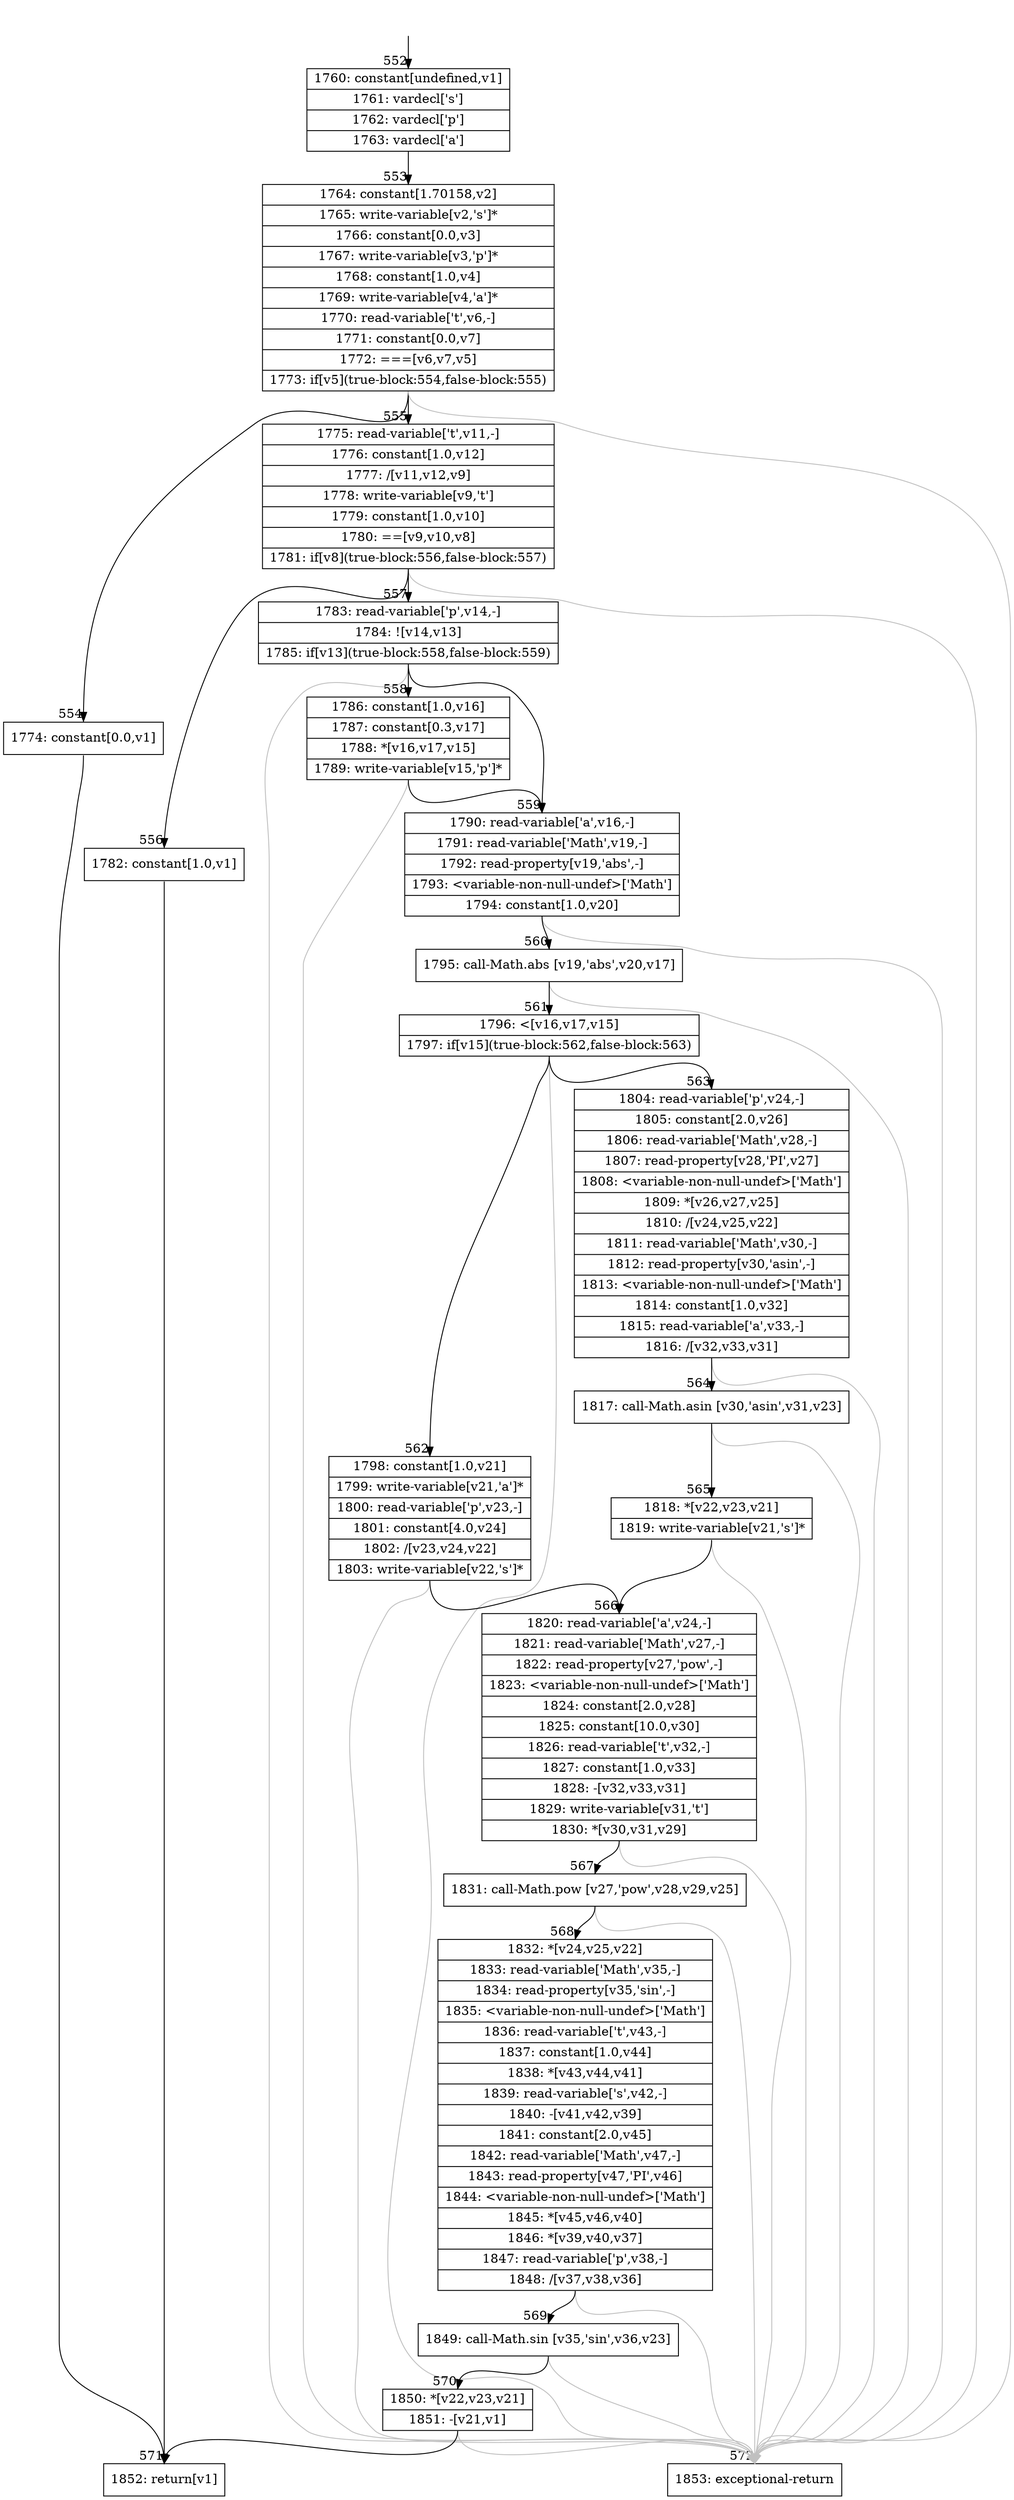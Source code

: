 digraph {
rankdir="TD"
BB_entry62[shape=none,label=""];
BB_entry62 -> BB552 [tailport=s, headport=n, headlabel="    552"]
BB552 [shape=record label="{1760: constant[undefined,v1]|1761: vardecl['s']|1762: vardecl['p']|1763: vardecl['a']}" ] 
BB552 -> BB553 [tailport=s, headport=n, headlabel="      553"]
BB553 [shape=record label="{1764: constant[1.70158,v2]|1765: write-variable[v2,'s']*|1766: constant[0.0,v3]|1767: write-variable[v3,'p']*|1768: constant[1.0,v4]|1769: write-variable[v4,'a']*|1770: read-variable['t',v6,-]|1771: constant[0.0,v7]|1772: ===[v6,v7,v5]|1773: if[v5](true-block:554,false-block:555)}" ] 
BB553 -> BB554 [tailport=s, headport=n, headlabel="      554"]
BB553 -> BB555 [tailport=s, headport=n, headlabel="      555"]
BB553 -> BB572 [tailport=s, headport=n, color=gray, headlabel="      572"]
BB554 [shape=record label="{1774: constant[0.0,v1]}" ] 
BB554 -> BB571 [tailport=s, headport=n, headlabel="      571"]
BB555 [shape=record label="{1775: read-variable['t',v11,-]|1776: constant[1.0,v12]|1777: /[v11,v12,v9]|1778: write-variable[v9,'t']|1779: constant[1.0,v10]|1780: ==[v9,v10,v8]|1781: if[v8](true-block:556,false-block:557)}" ] 
BB555 -> BB556 [tailport=s, headport=n, headlabel="      556"]
BB555 -> BB557 [tailport=s, headport=n, headlabel="      557"]
BB555 -> BB572 [tailport=s, headport=n, color=gray]
BB556 [shape=record label="{1782: constant[1.0,v1]}" ] 
BB556 -> BB571 [tailport=s, headport=n]
BB557 [shape=record label="{1783: read-variable['p',v14,-]|1784: ![v14,v13]|1785: if[v13](true-block:558,false-block:559)}" ] 
BB557 -> BB558 [tailport=s, headport=n, headlabel="      558"]
BB557 -> BB559 [tailport=s, headport=n, headlabel="      559"]
BB557 -> BB572 [tailport=s, headport=n, color=gray]
BB558 [shape=record label="{1786: constant[1.0,v16]|1787: constant[0.3,v17]|1788: *[v16,v17,v15]|1789: write-variable[v15,'p']*}" ] 
BB558 -> BB559 [tailport=s, headport=n]
BB558 -> BB572 [tailport=s, headport=n, color=gray]
BB559 [shape=record label="{1790: read-variable['a',v16,-]|1791: read-variable['Math',v19,-]|1792: read-property[v19,'abs',-]|1793: \<variable-non-null-undef\>['Math']|1794: constant[1.0,v20]}" ] 
BB559 -> BB560 [tailport=s, headport=n, headlabel="      560"]
BB559 -> BB572 [tailport=s, headport=n, color=gray]
BB560 [shape=record label="{1795: call-Math.abs [v19,'abs',v20,v17]}" ] 
BB560 -> BB561 [tailport=s, headport=n, headlabel="      561"]
BB560 -> BB572 [tailport=s, headport=n, color=gray]
BB561 [shape=record label="{1796: \<[v16,v17,v15]|1797: if[v15](true-block:562,false-block:563)}" ] 
BB561 -> BB562 [tailport=s, headport=n, headlabel="      562"]
BB561 -> BB563 [tailport=s, headport=n, headlabel="      563"]
BB561 -> BB572 [tailport=s, headport=n, color=gray]
BB562 [shape=record label="{1798: constant[1.0,v21]|1799: write-variable[v21,'a']*|1800: read-variable['p',v23,-]|1801: constant[4.0,v24]|1802: /[v23,v24,v22]|1803: write-variable[v22,'s']*}" ] 
BB562 -> BB566 [tailport=s, headport=n, headlabel="      566"]
BB562 -> BB572 [tailport=s, headport=n, color=gray]
BB563 [shape=record label="{1804: read-variable['p',v24,-]|1805: constant[2.0,v26]|1806: read-variable['Math',v28,-]|1807: read-property[v28,'PI',v27]|1808: \<variable-non-null-undef\>['Math']|1809: *[v26,v27,v25]|1810: /[v24,v25,v22]|1811: read-variable['Math',v30,-]|1812: read-property[v30,'asin',-]|1813: \<variable-non-null-undef\>['Math']|1814: constant[1.0,v32]|1815: read-variable['a',v33,-]|1816: /[v32,v33,v31]}" ] 
BB563 -> BB564 [tailport=s, headport=n, headlabel="      564"]
BB563 -> BB572 [tailport=s, headport=n, color=gray]
BB564 [shape=record label="{1817: call-Math.asin [v30,'asin',v31,v23]}" ] 
BB564 -> BB565 [tailport=s, headport=n, headlabel="      565"]
BB564 -> BB572 [tailport=s, headport=n, color=gray]
BB565 [shape=record label="{1818: *[v22,v23,v21]|1819: write-variable[v21,'s']*}" ] 
BB565 -> BB566 [tailport=s, headport=n]
BB565 -> BB572 [tailport=s, headport=n, color=gray]
BB566 [shape=record label="{1820: read-variable['a',v24,-]|1821: read-variable['Math',v27,-]|1822: read-property[v27,'pow',-]|1823: \<variable-non-null-undef\>['Math']|1824: constant[2.0,v28]|1825: constant[10.0,v30]|1826: read-variable['t',v32,-]|1827: constant[1.0,v33]|1828: -[v32,v33,v31]|1829: write-variable[v31,'t']|1830: *[v30,v31,v29]}" ] 
BB566 -> BB567 [tailport=s, headport=n, headlabel="      567"]
BB566 -> BB572 [tailport=s, headport=n, color=gray]
BB567 [shape=record label="{1831: call-Math.pow [v27,'pow',v28,v29,v25]}" ] 
BB567 -> BB568 [tailport=s, headport=n, headlabel="      568"]
BB567 -> BB572 [tailport=s, headport=n, color=gray]
BB568 [shape=record label="{1832: *[v24,v25,v22]|1833: read-variable['Math',v35,-]|1834: read-property[v35,'sin',-]|1835: \<variable-non-null-undef\>['Math']|1836: read-variable['t',v43,-]|1837: constant[1.0,v44]|1838: *[v43,v44,v41]|1839: read-variable['s',v42,-]|1840: -[v41,v42,v39]|1841: constant[2.0,v45]|1842: read-variable['Math',v47,-]|1843: read-property[v47,'PI',v46]|1844: \<variable-non-null-undef\>['Math']|1845: *[v45,v46,v40]|1846: *[v39,v40,v37]|1847: read-variable['p',v38,-]|1848: /[v37,v38,v36]}" ] 
BB568 -> BB569 [tailport=s, headport=n, headlabel="      569"]
BB568 -> BB572 [tailport=s, headport=n, color=gray]
BB569 [shape=record label="{1849: call-Math.sin [v35,'sin',v36,v23]}" ] 
BB569 -> BB570 [tailport=s, headport=n, headlabel="      570"]
BB569 -> BB572 [tailport=s, headport=n, color=gray]
BB570 [shape=record label="{1850: *[v22,v23,v21]|1851: -[v21,v1]}" ] 
BB570 -> BB571 [tailport=s, headport=n]
BB570 -> BB572 [tailport=s, headport=n, color=gray]
BB571 [shape=record label="{1852: return[v1]}" ] 
BB572 [shape=record label="{1853: exceptional-return}" ] 
//#$~ 605
}
